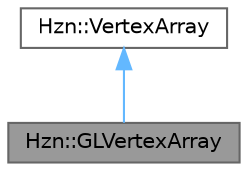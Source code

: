 digraph "Hzn::GLVertexArray"
{
 // LATEX_PDF_SIZE
  bgcolor="transparent";
  edge [fontname=Helvetica,fontsize=10,labelfontname=Helvetica,labelfontsize=10];
  node [fontname=Helvetica,fontsize=10,shape=box,height=0.2,width=0.4];
  Node1 [label="Hzn::GLVertexArray",height=0.2,width=0.4,color="gray40", fillcolor="grey60", style="filled", fontcolor="black",tooltip=" "];
  Node2 -> Node1 [dir="back",color="steelblue1",style="solid"];
  Node2 [label="Hzn::VertexArray",height=0.2,width=0.4,color="gray40", fillcolor="white", style="filled",URL="$class_hzn_1_1_vertex_array.html",tooltip="Represents a Vertex Array. Used to save the type of Vertex Buffers and the Element Buffer,..."];
}
